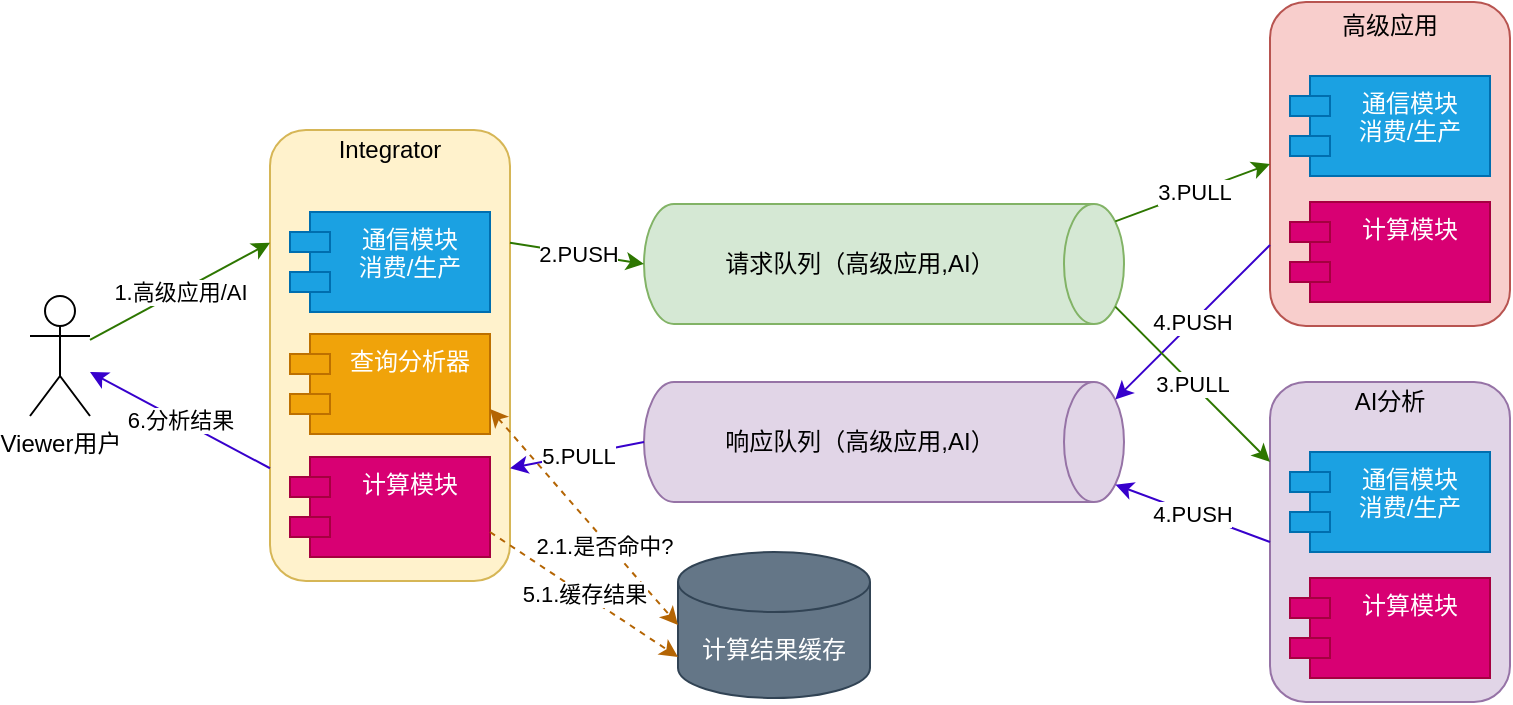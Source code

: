 <mxfile version="13.9.9" type="device"><diagram id="jvQSJ17c707JnsLxjG3c" name="Page-1"><mxGraphModel dx="813" dy="538" grid="1" gridSize="10" guides="1" tooltips="1" connect="1" arrows="1" fold="1" page="1" pageScale="1" pageWidth="827" pageHeight="1169" math="0" shadow="0"><root><mxCell id="0"/><mxCell id="1" parent="0"/><mxCell id="1lVqfWpLIaBonkGK7vnO-1" value="请求队列（高级应用,AI）" style="shape=cylinder3;whiteSpace=wrap;html=1;boundedLbl=1;backgroundOutline=1;size=15;rotation=90;horizontal=0;fillColor=#d5e8d4;strokeColor=#82b366;" vertex="1" parent="1"><mxGeometry x="427" y="261" width="60" height="240" as="geometry"/></mxCell><mxCell id="1lVqfWpLIaBonkGK7vnO-2" value="响应队列（高级应用,AI）" style="shape=cylinder3;whiteSpace=wrap;html=1;boundedLbl=1;backgroundOutline=1;size=15;rotation=90;horizontal=0;fillColor=#e1d5e7;strokeColor=#9673a6;" vertex="1" parent="1"><mxGeometry x="427" y="350" width="60" height="240" as="geometry"/></mxCell><mxCell id="1lVqfWpLIaBonkGK7vnO-3" value="Viewer用户" style="shape=umlActor;verticalLabelPosition=bottom;verticalAlign=top;html=1;outlineConnect=0;" vertex="1" parent="1"><mxGeometry x="30" y="397" width="30" height="60" as="geometry"/></mxCell><mxCell id="1lVqfWpLIaBonkGK7vnO-6" value="" style="rounded=1;whiteSpace=wrap;html=1;fillColor=#fff2cc;strokeColor=#d6b656;" vertex="1" parent="1"><mxGeometry x="150" y="314" width="120" height="225.5" as="geometry"/></mxCell><mxCell id="1lVqfWpLIaBonkGK7vnO-7" value="" style="rounded=1;whiteSpace=wrap;html=1;fillColor=#e1d5e7;strokeColor=#9673a6;" vertex="1" parent="1"><mxGeometry x="650" y="440" width="120" height="160" as="geometry"/></mxCell><mxCell id="1lVqfWpLIaBonkGK7vnO-8" value="" style="rounded=1;whiteSpace=wrap;html=1;fillColor=#f8cecc;strokeColor=#b85450;" vertex="1" parent="1"><mxGeometry x="650" y="250" width="120" height="162" as="geometry"/></mxCell><mxCell id="1lVqfWpLIaBonkGK7vnO-11" value="1.高级应用/AI" style="endArrow=classic;html=1;entryX=0;entryY=0.25;entryDx=0;entryDy=0;fillColor=#60a917;strokeColor=#2D7600;" edge="1" parent="1" source="1lVqfWpLIaBonkGK7vnO-3" target="1lVqfWpLIaBonkGK7vnO-6"><mxGeometry width="50" height="50" relative="1" as="geometry"><mxPoint x="10" y="570" as="sourcePoint"/><mxPoint x="60" y="520" as="targetPoint"/></mxGeometry></mxCell><mxCell id="1lVqfWpLIaBonkGK7vnO-12" value="计算结果缓存" style="shape=cylinder3;whiteSpace=wrap;html=1;boundedLbl=1;backgroundOutline=1;size=15;fillColor=#647687;strokeColor=#314354;fontColor=#ffffff;" vertex="1" parent="1"><mxGeometry x="354" y="525" width="96" height="73" as="geometry"/></mxCell><mxCell id="1lVqfWpLIaBonkGK7vnO-13" value="查询分析器" style="shape=module;align=left;spacingLeft=20;align=center;verticalAlign=top;fillColor=#f0a30a;strokeColor=#BD7000;fontColor=#ffffff;" vertex="1" parent="1"><mxGeometry x="160" y="416" width="100" height="50" as="geometry"/></mxCell><mxCell id="1lVqfWpLIaBonkGK7vnO-14" value="计算模块" style="shape=module;align=left;spacingLeft=20;align=center;verticalAlign=top;fillColor=#d80073;strokeColor=#A50040;fontColor=#ffffff;" vertex="1" parent="1"><mxGeometry x="160" y="477.5" width="100" height="50" as="geometry"/></mxCell><mxCell id="1lVqfWpLIaBonkGK7vnO-15" value="2.PUSH" style="endArrow=classic;html=1;entryX=0.5;entryY=1;entryDx=0;entryDy=0;entryPerimeter=0;exitX=1;exitY=0.25;exitDx=0;exitDy=0;fillColor=#60a917;strokeColor=#2D7600;" edge="1" parent="1" source="1lVqfWpLIaBonkGK7vnO-6" target="1lVqfWpLIaBonkGK7vnO-1"><mxGeometry width="50" height="50" relative="1" as="geometry"><mxPoint x="280" y="450" as="sourcePoint"/><mxPoint x="330" y="400" as="targetPoint"/></mxGeometry></mxCell><mxCell id="1lVqfWpLIaBonkGK7vnO-16" value="3.PULL" style="endArrow=classic;html=1;exitX=0.145;exitY=0;exitDx=0;exitDy=4.35;exitPerimeter=0;entryX=0;entryY=0.5;entryDx=0;entryDy=0;fillColor=#60a917;strokeColor=#2D7600;" edge="1" parent="1" source="1lVqfWpLIaBonkGK7vnO-1" target="1lVqfWpLIaBonkGK7vnO-8"><mxGeometry width="50" height="50" relative="1" as="geometry"><mxPoint x="600" y="420" as="sourcePoint"/><mxPoint x="650" y="370" as="targetPoint"/></mxGeometry></mxCell><mxCell id="1lVqfWpLIaBonkGK7vnO-17" value="通信模块&#10;消费/生产" style="shape=module;align=left;spacingLeft=20;align=center;verticalAlign=top;fillColor=#1ba1e2;strokeColor=#006EAF;fontColor=#ffffff;" vertex="1" parent="1"><mxGeometry x="660" y="287" width="100" height="50" as="geometry"/></mxCell><mxCell id="1lVqfWpLIaBonkGK7vnO-19" value="计算模块" style="shape=module;align=left;spacingLeft=20;align=center;verticalAlign=top;fillColor=#d80073;strokeColor=#A50040;fontColor=#ffffff;" vertex="1" parent="1"><mxGeometry x="660" y="350" width="100" height="50" as="geometry"/></mxCell><mxCell id="1lVqfWpLIaBonkGK7vnO-20" value="4.PUSH" style="endArrow=classic;html=1;exitX=0;exitY=0.75;exitDx=0;exitDy=0;entryX=0.145;entryY=0;entryDx=0;entryDy=4.35;entryPerimeter=0;fillColor=#6a00ff;strokeColor=#3700CC;" edge="1" parent="1" source="1lVqfWpLIaBonkGK7vnO-8" target="1lVqfWpLIaBonkGK7vnO-2"><mxGeometry width="50" height="50" relative="1" as="geometry"><mxPoint x="500" y="630" as="sourcePoint"/><mxPoint x="550" y="580" as="targetPoint"/></mxGeometry></mxCell><mxCell id="1lVqfWpLIaBonkGK7vnO-21" value="3.PULL" style="endArrow=classic;html=1;exitX=0.855;exitY=0;exitDx=0;exitDy=4.35;exitPerimeter=0;fillColor=#60a917;strokeColor=#2D7600;entryX=0;entryY=0.25;entryDx=0;entryDy=0;" edge="1" parent="1" source="1lVqfWpLIaBonkGK7vnO-1" target="1lVqfWpLIaBonkGK7vnO-7"><mxGeometry width="50" height="50" relative="1" as="geometry"><mxPoint x="600" y="520" as="sourcePoint"/><mxPoint x="650" y="470" as="targetPoint"/></mxGeometry></mxCell><mxCell id="1lVqfWpLIaBonkGK7vnO-22" value="通信模块&#10;消费/生产" style="shape=module;align=left;spacingLeft=20;align=center;verticalAlign=top;fillColor=#1ba1e2;strokeColor=#006EAF;fontColor=#ffffff;" vertex="1" parent="1"><mxGeometry x="660" y="475" width="100" height="50" as="geometry"/></mxCell><mxCell id="1lVqfWpLIaBonkGK7vnO-23" value="计算模块" style="shape=module;align=left;spacingLeft=20;align=center;verticalAlign=top;fillColor=#d80073;strokeColor=#A50040;fontColor=#ffffff;" vertex="1" parent="1"><mxGeometry x="660" y="538" width="100" height="50" as="geometry"/></mxCell><mxCell id="1lVqfWpLIaBonkGK7vnO-24" value="4.PUSH" style="endArrow=classic;html=1;entryX=0.855;entryY=0;entryDx=0;entryDy=4.35;entryPerimeter=0;exitX=0;exitY=0.5;exitDx=0;exitDy=0;fillColor=#6a00ff;strokeColor=#3700CC;" edge="1" parent="1" source="1lVqfWpLIaBonkGK7vnO-7" target="1lVqfWpLIaBonkGK7vnO-2"><mxGeometry width="50" height="50" relative="1" as="geometry"><mxPoint x="580" y="570" as="sourcePoint"/><mxPoint x="630" y="520" as="targetPoint"/></mxGeometry></mxCell><mxCell id="1lVqfWpLIaBonkGK7vnO-26" value="高级应用" style="text;html=1;strokeColor=none;fillColor=none;align=center;verticalAlign=middle;whiteSpace=wrap;rounded=0;" vertex="1" parent="1"><mxGeometry x="685" y="252" width="50" height="20" as="geometry"/></mxCell><mxCell id="1lVqfWpLIaBonkGK7vnO-27" value="AI分析" style="text;html=1;strokeColor=none;fillColor=none;align=center;verticalAlign=middle;whiteSpace=wrap;rounded=0;" vertex="1" parent="1"><mxGeometry x="685" y="440" width="50" height="20" as="geometry"/></mxCell><mxCell id="1lVqfWpLIaBonkGK7vnO-28" value="5.PULL" style="endArrow=classic;html=1;exitX=0.5;exitY=1;exitDx=0;exitDy=0;exitPerimeter=0;entryX=1;entryY=0.75;entryDx=0;entryDy=0;fillColor=#6a00ff;strokeColor=#3700CC;" edge="1" parent="1" source="1lVqfWpLIaBonkGK7vnO-2" target="1lVqfWpLIaBonkGK7vnO-6"><mxGeometry width="50" height="50" relative="1" as="geometry"><mxPoint x="330" y="610" as="sourcePoint"/><mxPoint x="380" y="560" as="targetPoint"/></mxGeometry></mxCell><mxCell id="1lVqfWpLIaBonkGK7vnO-30" value="6.分析结果" style="endArrow=classic;html=1;exitX=0;exitY=0.75;exitDx=0;exitDy=0;fillColor=#6a00ff;strokeColor=#3700CC;" edge="1" parent="1" source="1lVqfWpLIaBonkGK7vnO-6" target="1lVqfWpLIaBonkGK7vnO-3"><mxGeometry width="50" height="50" relative="1" as="geometry"><mxPoint x="70" y="550" as="sourcePoint"/><mxPoint x="120" y="500" as="targetPoint"/></mxGeometry></mxCell><mxCell id="1lVqfWpLIaBonkGK7vnO-31" value="通信模块&#10;消费/生产" style="shape=module;align=left;spacingLeft=20;align=center;verticalAlign=top;fillColor=#1ba1e2;strokeColor=#006EAF;fontColor=#ffffff;" vertex="1" parent="1"><mxGeometry x="160" y="355" width="100" height="50" as="geometry"/></mxCell><mxCell id="1lVqfWpLIaBonkGK7vnO-32" value="Integrator" style="text;html=1;strokeColor=none;fillColor=none;align=center;verticalAlign=middle;whiteSpace=wrap;rounded=0;" vertex="1" parent="1"><mxGeometry x="185" y="314" width="50" height="20" as="geometry"/></mxCell><mxCell id="1lVqfWpLIaBonkGK7vnO-33" value="" style="endArrow=classic;startArrow=classic;html=1;exitX=1;exitY=0.75;exitDx=0;exitDy=0;entryX=0;entryY=0.5;entryDx=0;entryDy=0;entryPerimeter=0;fillColor=#fad7ac;strokeColor=#b46504;dashed=1;" edge="1" parent="1" source="1lVqfWpLIaBonkGK7vnO-13" target="1lVqfWpLIaBonkGK7vnO-12"><mxGeometry width="50" height="50" relative="1" as="geometry"><mxPoint x="160" y="680" as="sourcePoint"/><mxPoint x="210" y="630" as="targetPoint"/></mxGeometry></mxCell><mxCell id="1lVqfWpLIaBonkGK7vnO-37" value="2.1.是否命中?" style="edgeLabel;html=1;align=center;verticalAlign=middle;resizable=0;points=[];" vertex="1" connectable="0" parent="1lVqfWpLIaBonkGK7vnO-33"><mxGeometry x="0.234" y="-2" relative="1" as="geometry"><mxPoint as="offset"/></mxGeometry></mxCell><mxCell id="1lVqfWpLIaBonkGK7vnO-38" value="5.1.缓存结果" style="endArrow=classic;html=1;dashed=1;exitX=1;exitY=0.75;exitDx=0;exitDy=0;entryX=0;entryY=0;entryDx=0;entryDy=52.5;entryPerimeter=0;fillColor=#fad7ac;strokeColor=#b46504;" edge="1" parent="1" source="1lVqfWpLIaBonkGK7vnO-14" target="1lVqfWpLIaBonkGK7vnO-12"><mxGeometry width="50" height="50" relative="1" as="geometry"><mxPoint x="270" y="660" as="sourcePoint"/><mxPoint x="320" y="610" as="targetPoint"/></mxGeometry></mxCell></root></mxGraphModel></diagram></mxfile>